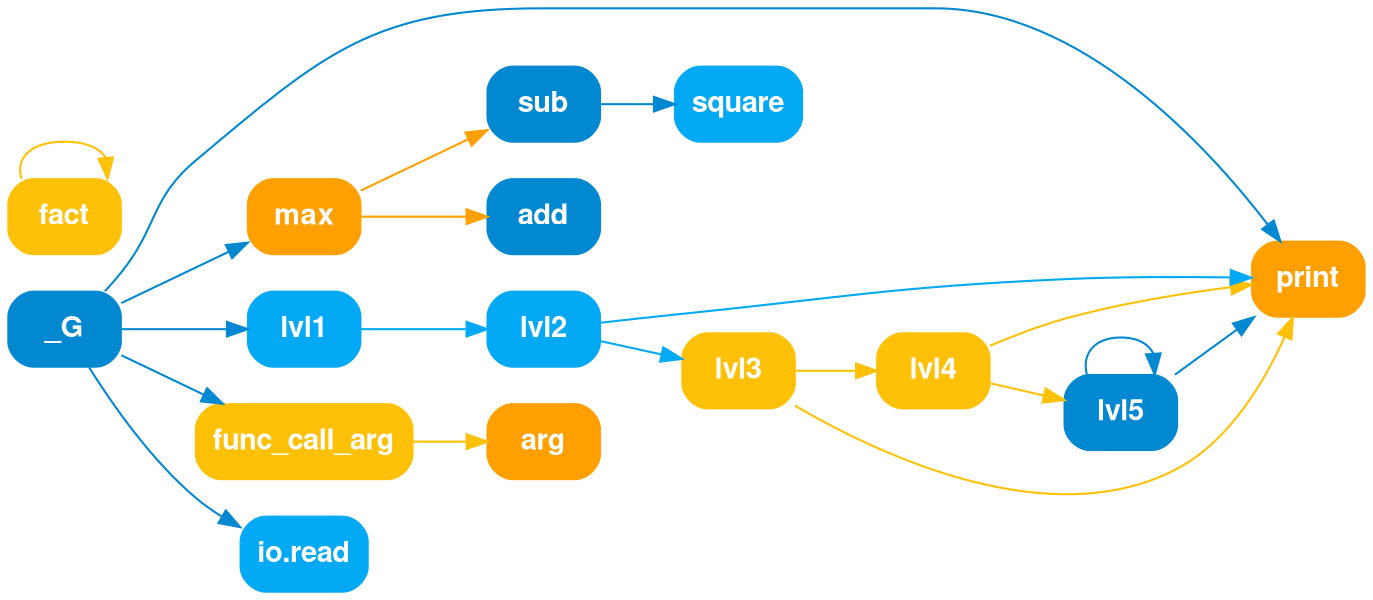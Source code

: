 digraph g {
rankdir=LR;
node [peripheries=1 fontname="helvetica bold" fontcolor="#ffffff"];
sub -> square [color="#0288d1"];
sub [color="#0288d1" shape="box" style="rounded,filled"];
square [color="#03a9f4" shape="box" style="rounded,filled"];
lvl4 -> print [color="#ffc107"];
lvl4 [color="#ffc107" shape="box" style="rounded,filled"];
print [color="#ffa000" shape="box" style="rounded,filled"];
lvl4 -> lvl5 [color="#ffc107"];
lvl4 [color="#ffc107" shape="box" style="rounded,filled"];
lvl5 [color="#0288d1" shape="box" style="rounded,filled"];
lvl2 -> print [color="#03a9f4"];
lvl2 [color="#03a9f4" shape="box" style="rounded,filled"];
print [color="#ffa000" shape="box" style="rounded,filled"];
lvl2 -> lvl3 [color="#03a9f4"];
lvl2 [color="#03a9f4" shape="box" style="rounded,filled"];
lvl3 [color="#ffc107" shape="box" style="rounded,filled"];
max -> sub [color="#ffa000"];
max [color="#ffa000" shape="box" style="rounded,filled"];
sub [color="#0288d1" shape="box" style="rounded,filled"];
max -> add [color="#ffa000"];
max [color="#ffa000" shape="box" style="rounded,filled"];
add [color="#0288d1" shape="box" style="rounded,filled"];
lvl1 -> lvl2 [color="#03a9f4"];
lvl1 [color="#03a9f4" shape="box" style="rounded,filled"];
lvl2 [color="#03a9f4" shape="box" style="rounded,filled"];
func_call_arg -> arg [color="#ffc107"];
func_call_arg [color="#ffc107" shape="box" style="rounded,filled"];
arg [color="#ffa000" shape="box" style="rounded,filled"];
_G -> print [color="#0288d1"];
_G [color="#0288d1" shape="box" style="rounded,filled"];
print [color="#ffa000" shape="box" style="rounded,filled"];
_G -> "io.read" [color="#0288d1"];
_G [color="#0288d1" shape="box" style="rounded,filled"];
"io.read" [color="#03a9f4" shape="box" style="rounded,filled"];
_G -> lvl1 [color="#0288d1"];
_G [color="#0288d1" shape="box" style="rounded,filled"];
lvl1 [color="#03a9f4" shape="box" style="rounded,filled"];
_G -> max [color="#0288d1"];
_G [color="#0288d1" shape="box" style="rounded,filled"];
max [color="#ffa000" shape="box" style="rounded,filled"];
_G -> func_call_arg [color="#0288d1"];
_G [color="#0288d1" shape="box" style="rounded,filled"];
func_call_arg [color="#ffc107" shape="box" style="rounded,filled"];
lvl5 -> print [color="#0288d1"];
lvl5 [color="#0288d1" shape="box" style="rounded,filled"];
print [color="#ffa000" shape="box" style="rounded,filled"];
lvl5 -> lvl5 [color="#0288d1"];
lvl5 [color="#0288d1" shape="box" style="rounded,filled"];
lvl5 [color="#0288d1" shape="box" style="rounded,filled"];
lvl3 -> print [color="#ffc107"];
lvl3 [color="#ffc107" shape="box" style="rounded,filled"];
print [color="#ffa000" shape="box" style="rounded,filled"];
lvl3 -> lvl4 [color="#ffc107"];
lvl3 [color="#ffc107" shape="box" style="rounded,filled"];
lvl4 [color="#ffc107" shape="box" style="rounded,filled"];
fact -> fact [color="#ffc107"];
fact [color="#ffc107" shape="box" style="rounded,filled"];
fact [color="#ffc107" shape="box" style="rounded,filled"];
}

